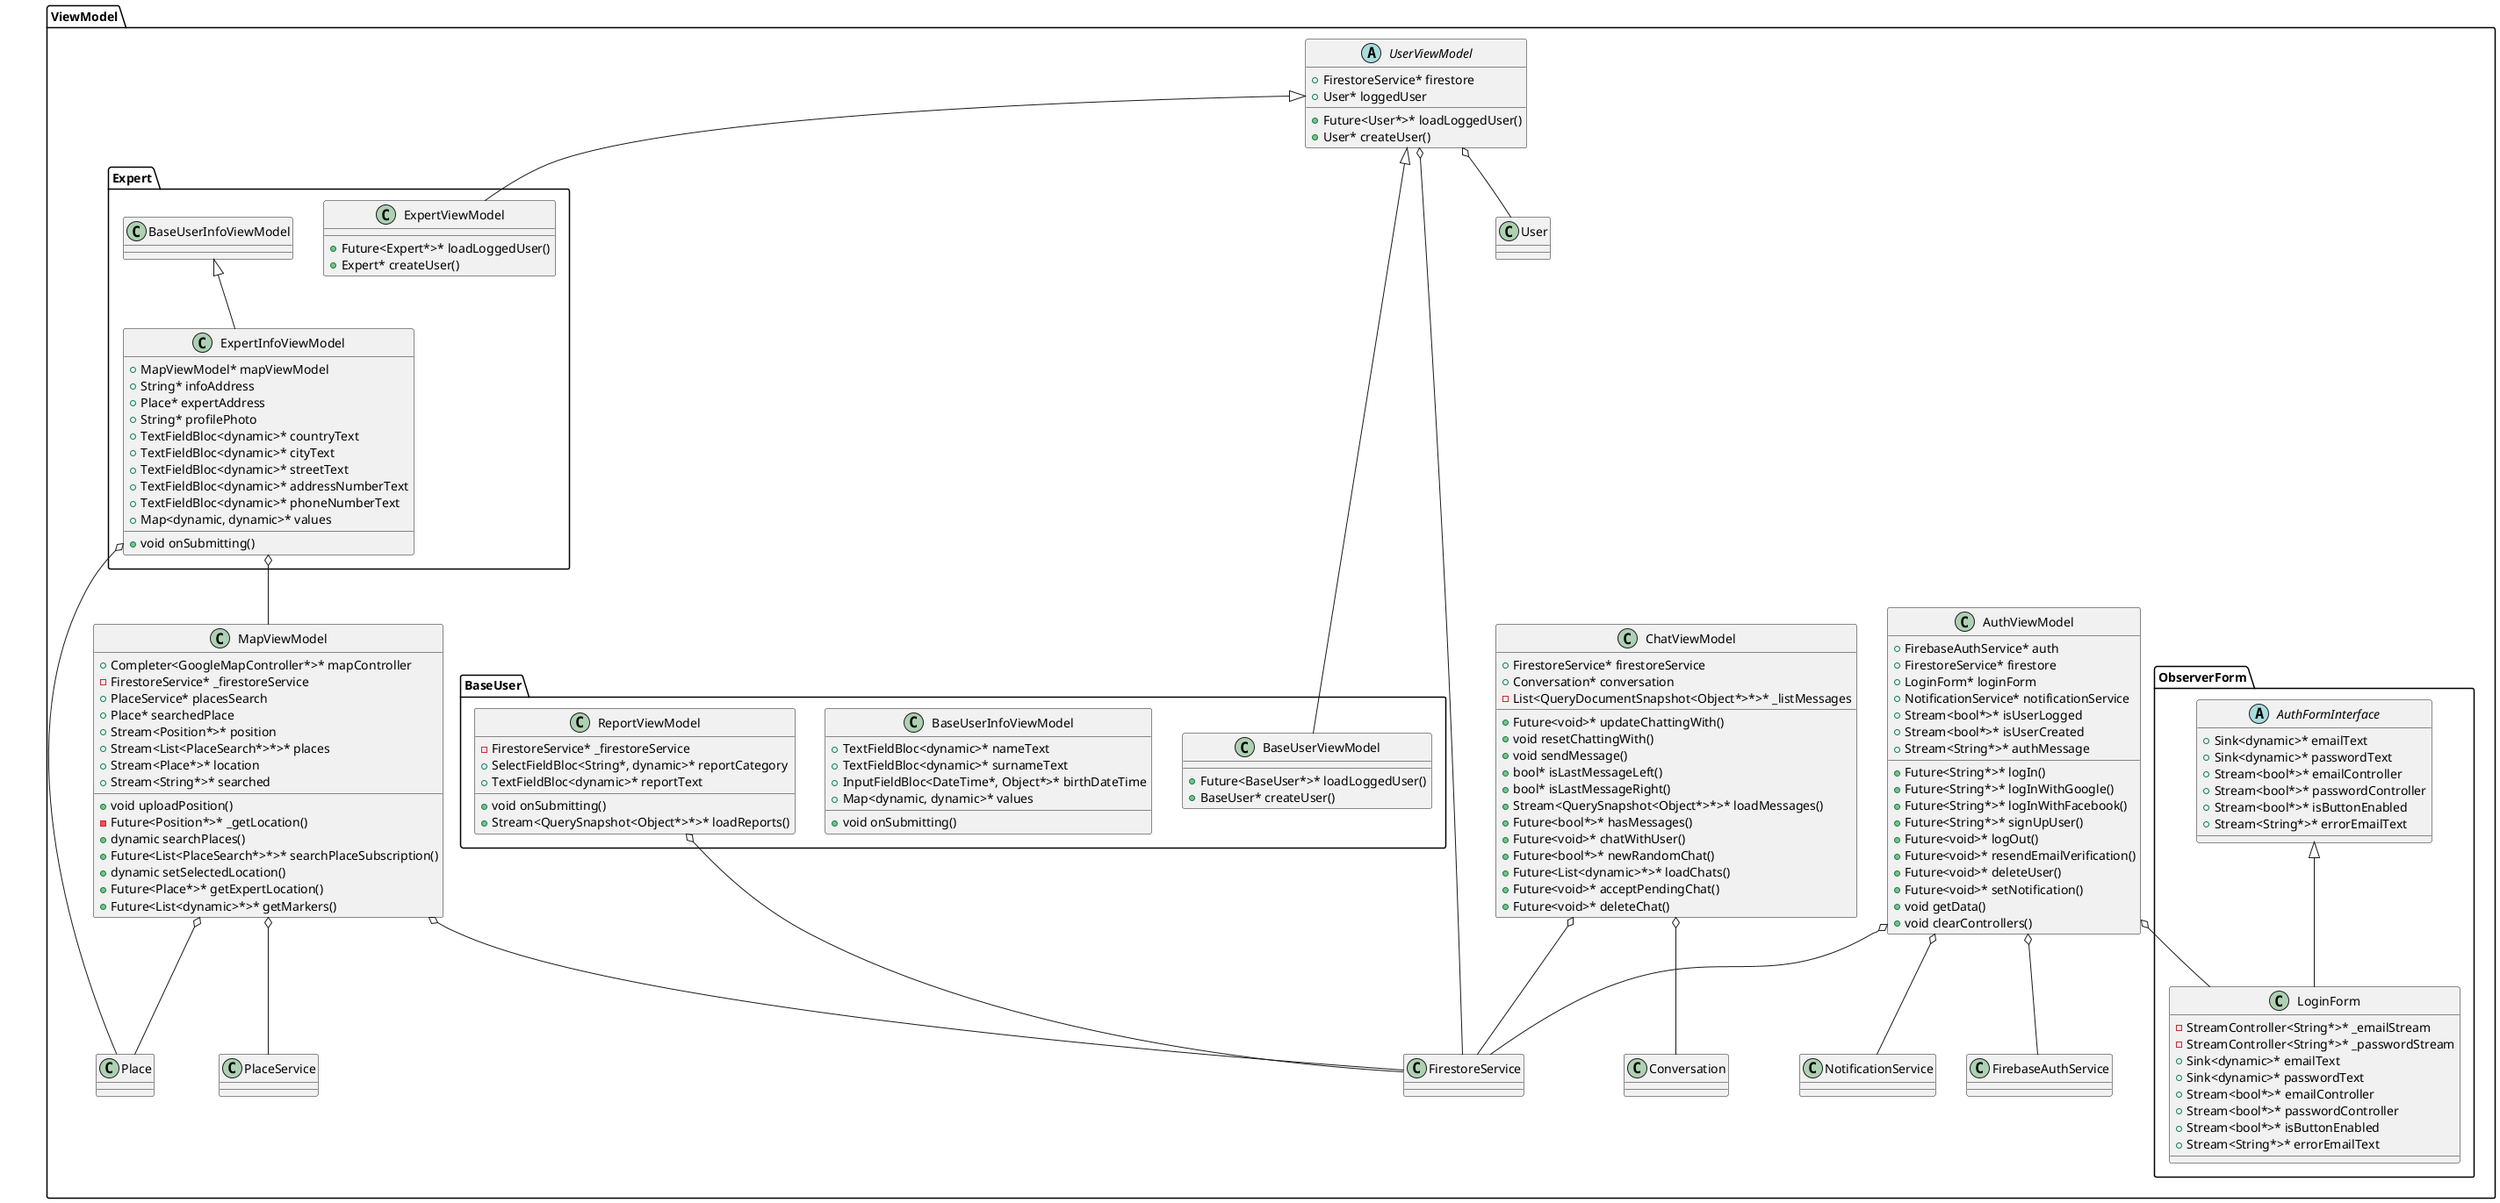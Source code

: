 @startuml ViewModelUML
package ViewModel {
    package ObserverForm {
        abstract class "AuthFormInterface" {
            +Sink<dynamic>* emailText
            +Sink<dynamic>* passwordText
            +Stream<bool*>* emailController
            +Stream<bool*>* passwordController
            +Stream<bool*>* isButtonEnabled
            +Stream<String*>* errorEmailText
        }
        class "LoginForm" {
            -StreamController<String*>* _emailStream
            -StreamController<String*>* _passwordStream
            +Sink<dynamic>* emailText
            +Sink<dynamic>* passwordText
            +Stream<bool*>* emailController
            +Stream<bool*>* passwordController
            +Stream<bool*>* isButtonEnabled
            +Stream<String*>* errorEmailText
        }
        "AuthFormInterface" <|-- "LoginForm"
    }
    class "ChatViewModel" {
        +FirestoreService* firestoreService
        +Conversation* conversation
        -List<QueryDocumentSnapshot<Object*>*>* _listMessages
        +Future<void>* updateChattingWith()
        +void resetChattingWith()
        +void sendMessage()
        +bool* isLastMessageLeft()
        +bool* isLastMessageRight()
        +Stream<QuerySnapshot<Object*>*>* loadMessages()
        +Future<bool*>* hasMessages()
        +Future<void>* chatWithUser()
        +Future<bool*>* newRandomChat()
        +Future<List<dynamic>*>* loadChats()
        +Future<void>* acceptPendingChat()
        +Future<void>* deleteChat()
    }
    "ChatViewModel" o-- "FirestoreService"
    "ChatViewModel" o-- "Conversation"

    class "AuthViewModel" {
        +FirebaseAuthService* auth
        +FirestoreService* firestore
        +LoginForm* loginForm
        +NotificationService* notificationService
        +Stream<bool*>* isUserLogged
        +Stream<bool*>* isUserCreated
        +Stream<String*>* authMessage
        +Future<String*>* logIn()
        +Future<String*>* logInWithGoogle()
        +Future<String*>* logInWithFacebook()
        +Future<String*>* signUpUser()
        +Future<void>* logOut()
        +Future<void>* resendEmailVerification()
        +Future<void>* deleteUser()
        +Future<void>* setNotification()
        +void getData()
        +void clearControllers()
    }
    "AuthViewModel" o-- "FirebaseAuthService"
    "AuthViewModel" o-- "FirestoreService"
    "AuthViewModel" o-- "LoginForm"
    "AuthViewModel" o-- "NotificationService"

    abstract class "UserViewModel" {
        +FirestoreService* firestore
        +User* loggedUser
        +Future<User*>* loadLoggedUser()
        +User* createUser()
    }
    "UserViewModel" o-- "FirestoreService"
    "UserViewModel" o-- "User"

    class "MapViewModel" {
        +Completer<GoogleMapController*>* mapController
        -FirestoreService* _firestoreService
        +PlaceService* placesSearch
        +Place* searchedPlace
        +Stream<Position*>* position
        +Stream<List<PlaceSearch*>*>* places
        +Stream<Place*>* location
        +Stream<String*>* searched
        +void uploadPosition()
        -Future<Position*>* _getLocation()
        +dynamic searchPlaces()
        +Future<List<PlaceSearch*>*>* searchPlaceSubscription()
        +dynamic setSelectedLocation()
        +Future<Place*>* getExpertLocation()
        +Future<List<dynamic>*>* getMarkers()
    }
    "MapViewModel" o-- "FirestoreService"
    "MapViewModel" o-- "PlaceService"
    "MapViewModel" o-- "Place"


    package Expert {
        class "ExpertViewModel" {
            +Future<Expert*>* loadLoggedUser()
            +Expert* createUser()
        }
        "UserViewModel" <|-- "ExpertViewModel"

        class "ExpertInfoViewModel" {
            +MapViewModel* mapViewModel
            +String* infoAddress
            +Place* expertAddress
            +String* profilePhoto
            +TextFieldBloc<dynamic>* countryText
            +TextFieldBloc<dynamic>* cityText
            +TextFieldBloc<dynamic>* streetText
            +TextFieldBloc<dynamic>* addressNumberText
            +TextFieldBloc<dynamic>* phoneNumberText
            +Map<dynamic, dynamic>* values
            +void onSubmitting()
        }
        "BaseUserInfoViewModel" <|-- "ExpertInfoViewModel"
        "ExpertInfoViewModel" o-- "MapViewModel"
        "ExpertInfoViewModel" o-- "Place"
    }

    package BaseUser {
        class "BaseUserViewModel" {
            +Future<BaseUser*>* loadLoggedUser()
            +BaseUser* createUser()
        }
        "UserViewModel" <|-- "BaseUserViewModel"

        class "BaseUserInfoViewModel" {
            +TextFieldBloc<dynamic>* nameText
            +TextFieldBloc<dynamic>* surnameText
            +InputFieldBloc<DateTime*, Object*>* birthDateTime
            +Map<dynamic, dynamic>* values
            +void onSubmitting()
        }

        class "ReportViewModel" {
            -FirestoreService* _firestoreService
            +SelectFieldBloc<String*, dynamic>* reportCategory
            +TextFieldBloc<dynamic>* reportText
            +void onSubmitting()
            +Stream<QuerySnapshot<Object*>*>* loadReports()
        }
        "ReportViewModel" o-- "FirestoreService"
    }
}
@enduml